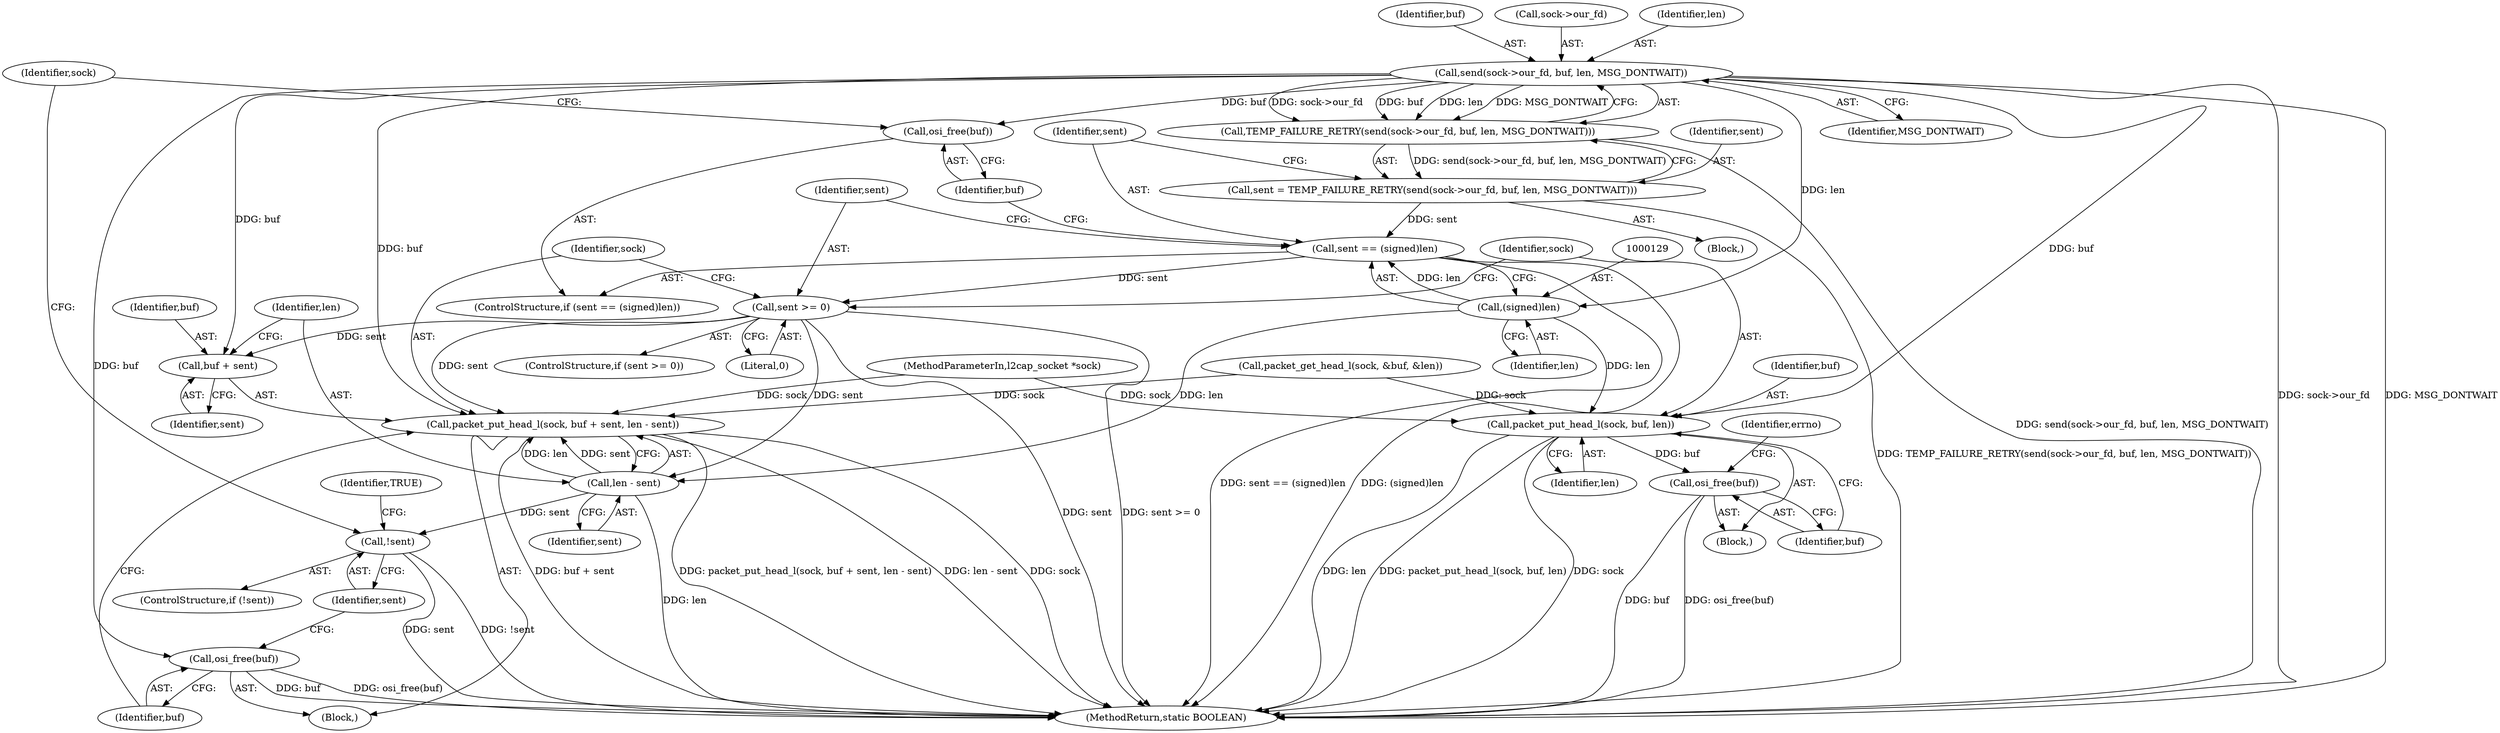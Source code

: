 digraph "0_Android_472271b153c5dc53c28beac55480a8d8434b2d5c_31@API" {
"1000118" [label="(Call,send(sock->our_fd, buf, len, MSG_DONTWAIT))"];
"1000117" [label="(Call,TEMP_FAILURE_RETRY(send(sock->our_fd, buf, len, MSG_DONTWAIT)))"];
"1000115" [label="(Call,sent = TEMP_FAILURE_RETRY(send(sock->our_fd, buf, len, MSG_DONTWAIT)))"];
"1000126" [label="(Call,sent == (signed)len)"];
"1000135" [label="(Call,sent >= 0)"];
"1000139" [label="(Call,packet_put_head_l(sock, buf + sent, len - sent))"];
"1000141" [label="(Call,buf + sent)"];
"1000144" [label="(Call,len - sent)"];
"1000150" [label="(Call,!sent)"];
"1000128" [label="(Call,(signed)len)"];
"1000156" [label="(Call,packet_put_head_l(sock, buf, len))"];
"1000160" [label="(Call,osi_free(buf))"];
"1000131" [label="(Call,osi_free(buf))"];
"1000147" [label="(Call,osi_free(buf))"];
"1000160" [label="(Call,osi_free(buf))"];
"1000138" [label="(Block,)"];
"1000153" [label="(Identifier,TRUE)"];
"1000126" [label="(Call,sent == (signed)len)"];
"1000157" [label="(Identifier,sock)"];
"1000151" [label="(Identifier,sent)"];
"1000124" [label="(Identifier,MSG_DONTWAIT)"];
"1000147" [label="(Call,osi_free(buf))"];
"1000148" [label="(Identifier,buf)"];
"1000107" [label="(Call,packet_get_head_l(sock, &buf, &len))"];
"1000158" [label="(Identifier,buf)"];
"1000113" [label="(Block,)"];
"1000145" [label="(Identifier,len)"];
"1000132" [label="(Identifier,buf)"];
"1000130" [label="(Identifier,len)"];
"1000146" [label="(Identifier,sent)"];
"1000115" [label="(Call,sent = TEMP_FAILURE_RETRY(send(sock->our_fd, buf, len, MSG_DONTWAIT)))"];
"1000140" [label="(Identifier,sock)"];
"1000122" [label="(Identifier,buf)"];
"1000116" [label="(Identifier,sent)"];
"1000131" [label="(Call,osi_free(buf))"];
"1000176" [label="(MethodReturn,static BOOLEAN)"];
"1000137" [label="(Literal,0)"];
"1000161" [label="(Identifier,buf)"];
"1000118" [label="(Call,send(sock->our_fd, buf, len, MSG_DONTWAIT))"];
"1000135" [label="(Call,sent >= 0)"];
"1000150" [label="(Call,!sent)"];
"1000156" [label="(Call,packet_put_head_l(sock, buf, len))"];
"1000102" [label="(MethodParameterIn,l2cap_socket *sock)"];
"1000136" [label="(Identifier,sent)"];
"1000119" [label="(Call,sock->our_fd)"];
"1000144" [label="(Call,len - sent)"];
"1000149" [label="(ControlStructure,if (!sent))"];
"1000142" [label="(Identifier,buf)"];
"1000139" [label="(Call,packet_put_head_l(sock, buf + sent, len - sent))"];
"1000117" [label="(Call,TEMP_FAILURE_RETRY(send(sock->our_fd, buf, len, MSG_DONTWAIT)))"];
"1000159" [label="(Identifier,len)"];
"1000127" [label="(Identifier,sent)"];
"1000155" [label="(Block,)"];
"1000108" [label="(Identifier,sock)"];
"1000123" [label="(Identifier,len)"];
"1000141" [label="(Call,buf + sent)"];
"1000165" [label="(Identifier,errno)"];
"1000143" [label="(Identifier,sent)"];
"1000125" [label="(ControlStructure,if (sent == (signed)len))"];
"1000128" [label="(Call,(signed)len)"];
"1000134" [label="(ControlStructure,if (sent >= 0))"];
"1000118" -> "1000117"  [label="AST: "];
"1000118" -> "1000124"  [label="CFG: "];
"1000119" -> "1000118"  [label="AST: "];
"1000122" -> "1000118"  [label="AST: "];
"1000123" -> "1000118"  [label="AST: "];
"1000124" -> "1000118"  [label="AST: "];
"1000117" -> "1000118"  [label="CFG: "];
"1000118" -> "1000176"  [label="DDG: sock->our_fd"];
"1000118" -> "1000176"  [label="DDG: MSG_DONTWAIT"];
"1000118" -> "1000117"  [label="DDG: sock->our_fd"];
"1000118" -> "1000117"  [label="DDG: buf"];
"1000118" -> "1000117"  [label="DDG: len"];
"1000118" -> "1000117"  [label="DDG: MSG_DONTWAIT"];
"1000118" -> "1000128"  [label="DDG: len"];
"1000118" -> "1000131"  [label="DDG: buf"];
"1000118" -> "1000139"  [label="DDG: buf"];
"1000118" -> "1000141"  [label="DDG: buf"];
"1000118" -> "1000147"  [label="DDG: buf"];
"1000118" -> "1000156"  [label="DDG: buf"];
"1000117" -> "1000115"  [label="AST: "];
"1000115" -> "1000117"  [label="CFG: "];
"1000117" -> "1000176"  [label="DDG: send(sock->our_fd, buf, len, MSG_DONTWAIT)"];
"1000117" -> "1000115"  [label="DDG: send(sock->our_fd, buf, len, MSG_DONTWAIT)"];
"1000115" -> "1000113"  [label="AST: "];
"1000116" -> "1000115"  [label="AST: "];
"1000127" -> "1000115"  [label="CFG: "];
"1000115" -> "1000176"  [label="DDG: TEMP_FAILURE_RETRY(send(sock->our_fd, buf, len, MSG_DONTWAIT))"];
"1000115" -> "1000126"  [label="DDG: sent"];
"1000126" -> "1000125"  [label="AST: "];
"1000126" -> "1000128"  [label="CFG: "];
"1000127" -> "1000126"  [label="AST: "];
"1000128" -> "1000126"  [label="AST: "];
"1000132" -> "1000126"  [label="CFG: "];
"1000136" -> "1000126"  [label="CFG: "];
"1000126" -> "1000176"  [label="DDG: sent == (signed)len"];
"1000126" -> "1000176"  [label="DDG: (signed)len"];
"1000128" -> "1000126"  [label="DDG: len"];
"1000126" -> "1000135"  [label="DDG: sent"];
"1000135" -> "1000134"  [label="AST: "];
"1000135" -> "1000137"  [label="CFG: "];
"1000136" -> "1000135"  [label="AST: "];
"1000137" -> "1000135"  [label="AST: "];
"1000140" -> "1000135"  [label="CFG: "];
"1000157" -> "1000135"  [label="CFG: "];
"1000135" -> "1000176"  [label="DDG: sent >= 0"];
"1000135" -> "1000176"  [label="DDG: sent"];
"1000135" -> "1000139"  [label="DDG: sent"];
"1000135" -> "1000141"  [label="DDG: sent"];
"1000135" -> "1000144"  [label="DDG: sent"];
"1000139" -> "1000138"  [label="AST: "];
"1000139" -> "1000144"  [label="CFG: "];
"1000140" -> "1000139"  [label="AST: "];
"1000141" -> "1000139"  [label="AST: "];
"1000144" -> "1000139"  [label="AST: "];
"1000148" -> "1000139"  [label="CFG: "];
"1000139" -> "1000176"  [label="DDG: buf + sent"];
"1000139" -> "1000176"  [label="DDG: packet_put_head_l(sock, buf + sent, len - sent)"];
"1000139" -> "1000176"  [label="DDG: sock"];
"1000139" -> "1000176"  [label="DDG: len - sent"];
"1000107" -> "1000139"  [label="DDG: sock"];
"1000102" -> "1000139"  [label="DDG: sock"];
"1000144" -> "1000139"  [label="DDG: len"];
"1000144" -> "1000139"  [label="DDG: sent"];
"1000141" -> "1000143"  [label="CFG: "];
"1000142" -> "1000141"  [label="AST: "];
"1000143" -> "1000141"  [label="AST: "];
"1000145" -> "1000141"  [label="CFG: "];
"1000144" -> "1000146"  [label="CFG: "];
"1000145" -> "1000144"  [label="AST: "];
"1000146" -> "1000144"  [label="AST: "];
"1000144" -> "1000176"  [label="DDG: len"];
"1000128" -> "1000144"  [label="DDG: len"];
"1000144" -> "1000150"  [label="DDG: sent"];
"1000150" -> "1000149"  [label="AST: "];
"1000150" -> "1000151"  [label="CFG: "];
"1000151" -> "1000150"  [label="AST: "];
"1000108" -> "1000150"  [label="CFG: "];
"1000153" -> "1000150"  [label="CFG: "];
"1000150" -> "1000176"  [label="DDG: sent"];
"1000150" -> "1000176"  [label="DDG: !sent"];
"1000128" -> "1000130"  [label="CFG: "];
"1000129" -> "1000128"  [label="AST: "];
"1000130" -> "1000128"  [label="AST: "];
"1000128" -> "1000156"  [label="DDG: len"];
"1000156" -> "1000155"  [label="AST: "];
"1000156" -> "1000159"  [label="CFG: "];
"1000157" -> "1000156"  [label="AST: "];
"1000158" -> "1000156"  [label="AST: "];
"1000159" -> "1000156"  [label="AST: "];
"1000161" -> "1000156"  [label="CFG: "];
"1000156" -> "1000176"  [label="DDG: sock"];
"1000156" -> "1000176"  [label="DDG: len"];
"1000156" -> "1000176"  [label="DDG: packet_put_head_l(sock, buf, len)"];
"1000107" -> "1000156"  [label="DDG: sock"];
"1000102" -> "1000156"  [label="DDG: sock"];
"1000156" -> "1000160"  [label="DDG: buf"];
"1000160" -> "1000155"  [label="AST: "];
"1000160" -> "1000161"  [label="CFG: "];
"1000161" -> "1000160"  [label="AST: "];
"1000165" -> "1000160"  [label="CFG: "];
"1000160" -> "1000176"  [label="DDG: osi_free(buf)"];
"1000160" -> "1000176"  [label="DDG: buf"];
"1000131" -> "1000125"  [label="AST: "];
"1000131" -> "1000132"  [label="CFG: "];
"1000132" -> "1000131"  [label="AST: "];
"1000108" -> "1000131"  [label="CFG: "];
"1000147" -> "1000138"  [label="AST: "];
"1000147" -> "1000148"  [label="CFG: "];
"1000148" -> "1000147"  [label="AST: "];
"1000151" -> "1000147"  [label="CFG: "];
"1000147" -> "1000176"  [label="DDG: buf"];
"1000147" -> "1000176"  [label="DDG: osi_free(buf)"];
}
